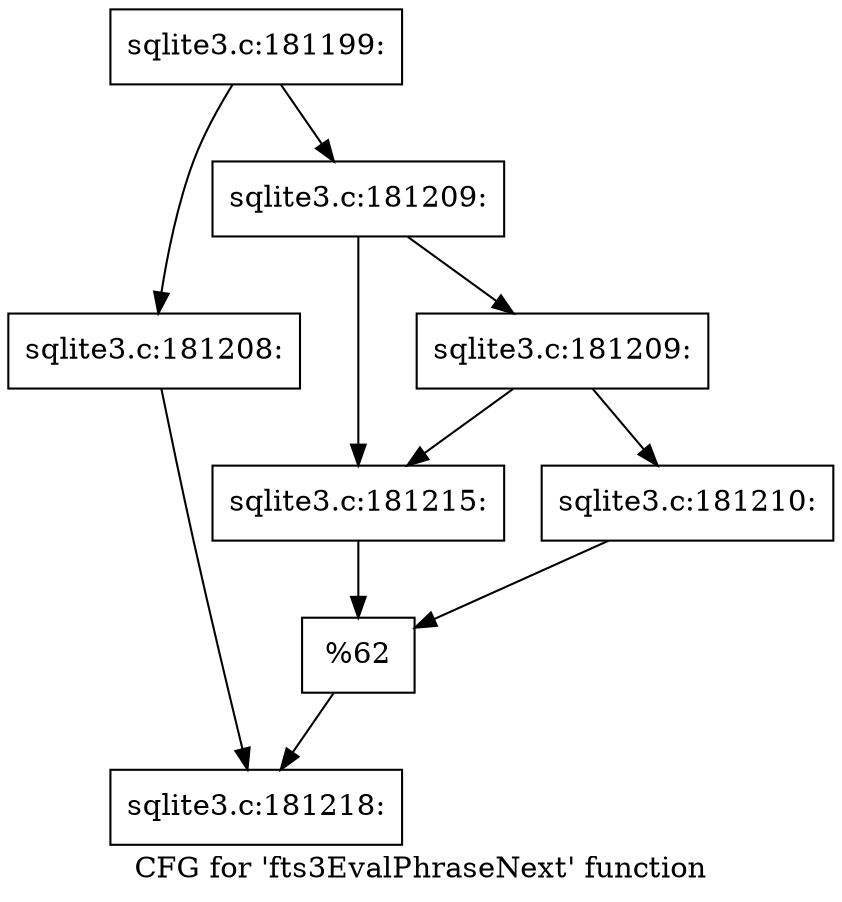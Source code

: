digraph "CFG for 'fts3EvalPhraseNext' function" {
	label="CFG for 'fts3EvalPhraseNext' function";

	Node0x55c0f5d0bde0 [shape=record,label="{sqlite3.c:181199:}"];
	Node0x55c0f5d0bde0 -> Node0x55c0faf99200;
	Node0x55c0f5d0bde0 -> Node0x55c0faf992a0;
	Node0x55c0faf99200 [shape=record,label="{sqlite3.c:181208:}"];
	Node0x55c0faf99200 -> Node0x55c0faf99250;
	Node0x55c0faf992a0 [shape=record,label="{sqlite3.c:181209:}"];
	Node0x55c0faf992a0 -> Node0x55c0faf9a140;
	Node0x55c0faf992a0 -> Node0x55c0faf9a0f0;
	Node0x55c0faf9a140 [shape=record,label="{sqlite3.c:181209:}"];
	Node0x55c0faf9a140 -> Node0x55c0f5d0bd90;
	Node0x55c0faf9a140 -> Node0x55c0faf9a0f0;
	Node0x55c0f5d0bd90 [shape=record,label="{sqlite3.c:181210:}"];
	Node0x55c0f5d0bd90 -> Node0x55c0faf99dc0;
	Node0x55c0faf9a0f0 [shape=record,label="{sqlite3.c:181215:}"];
	Node0x55c0faf9a0f0 -> Node0x55c0faf99dc0;
	Node0x55c0faf99dc0 [shape=record,label="{%62}"];
	Node0x55c0faf99dc0 -> Node0x55c0faf99250;
	Node0x55c0faf99250 [shape=record,label="{sqlite3.c:181218:}"];
}

